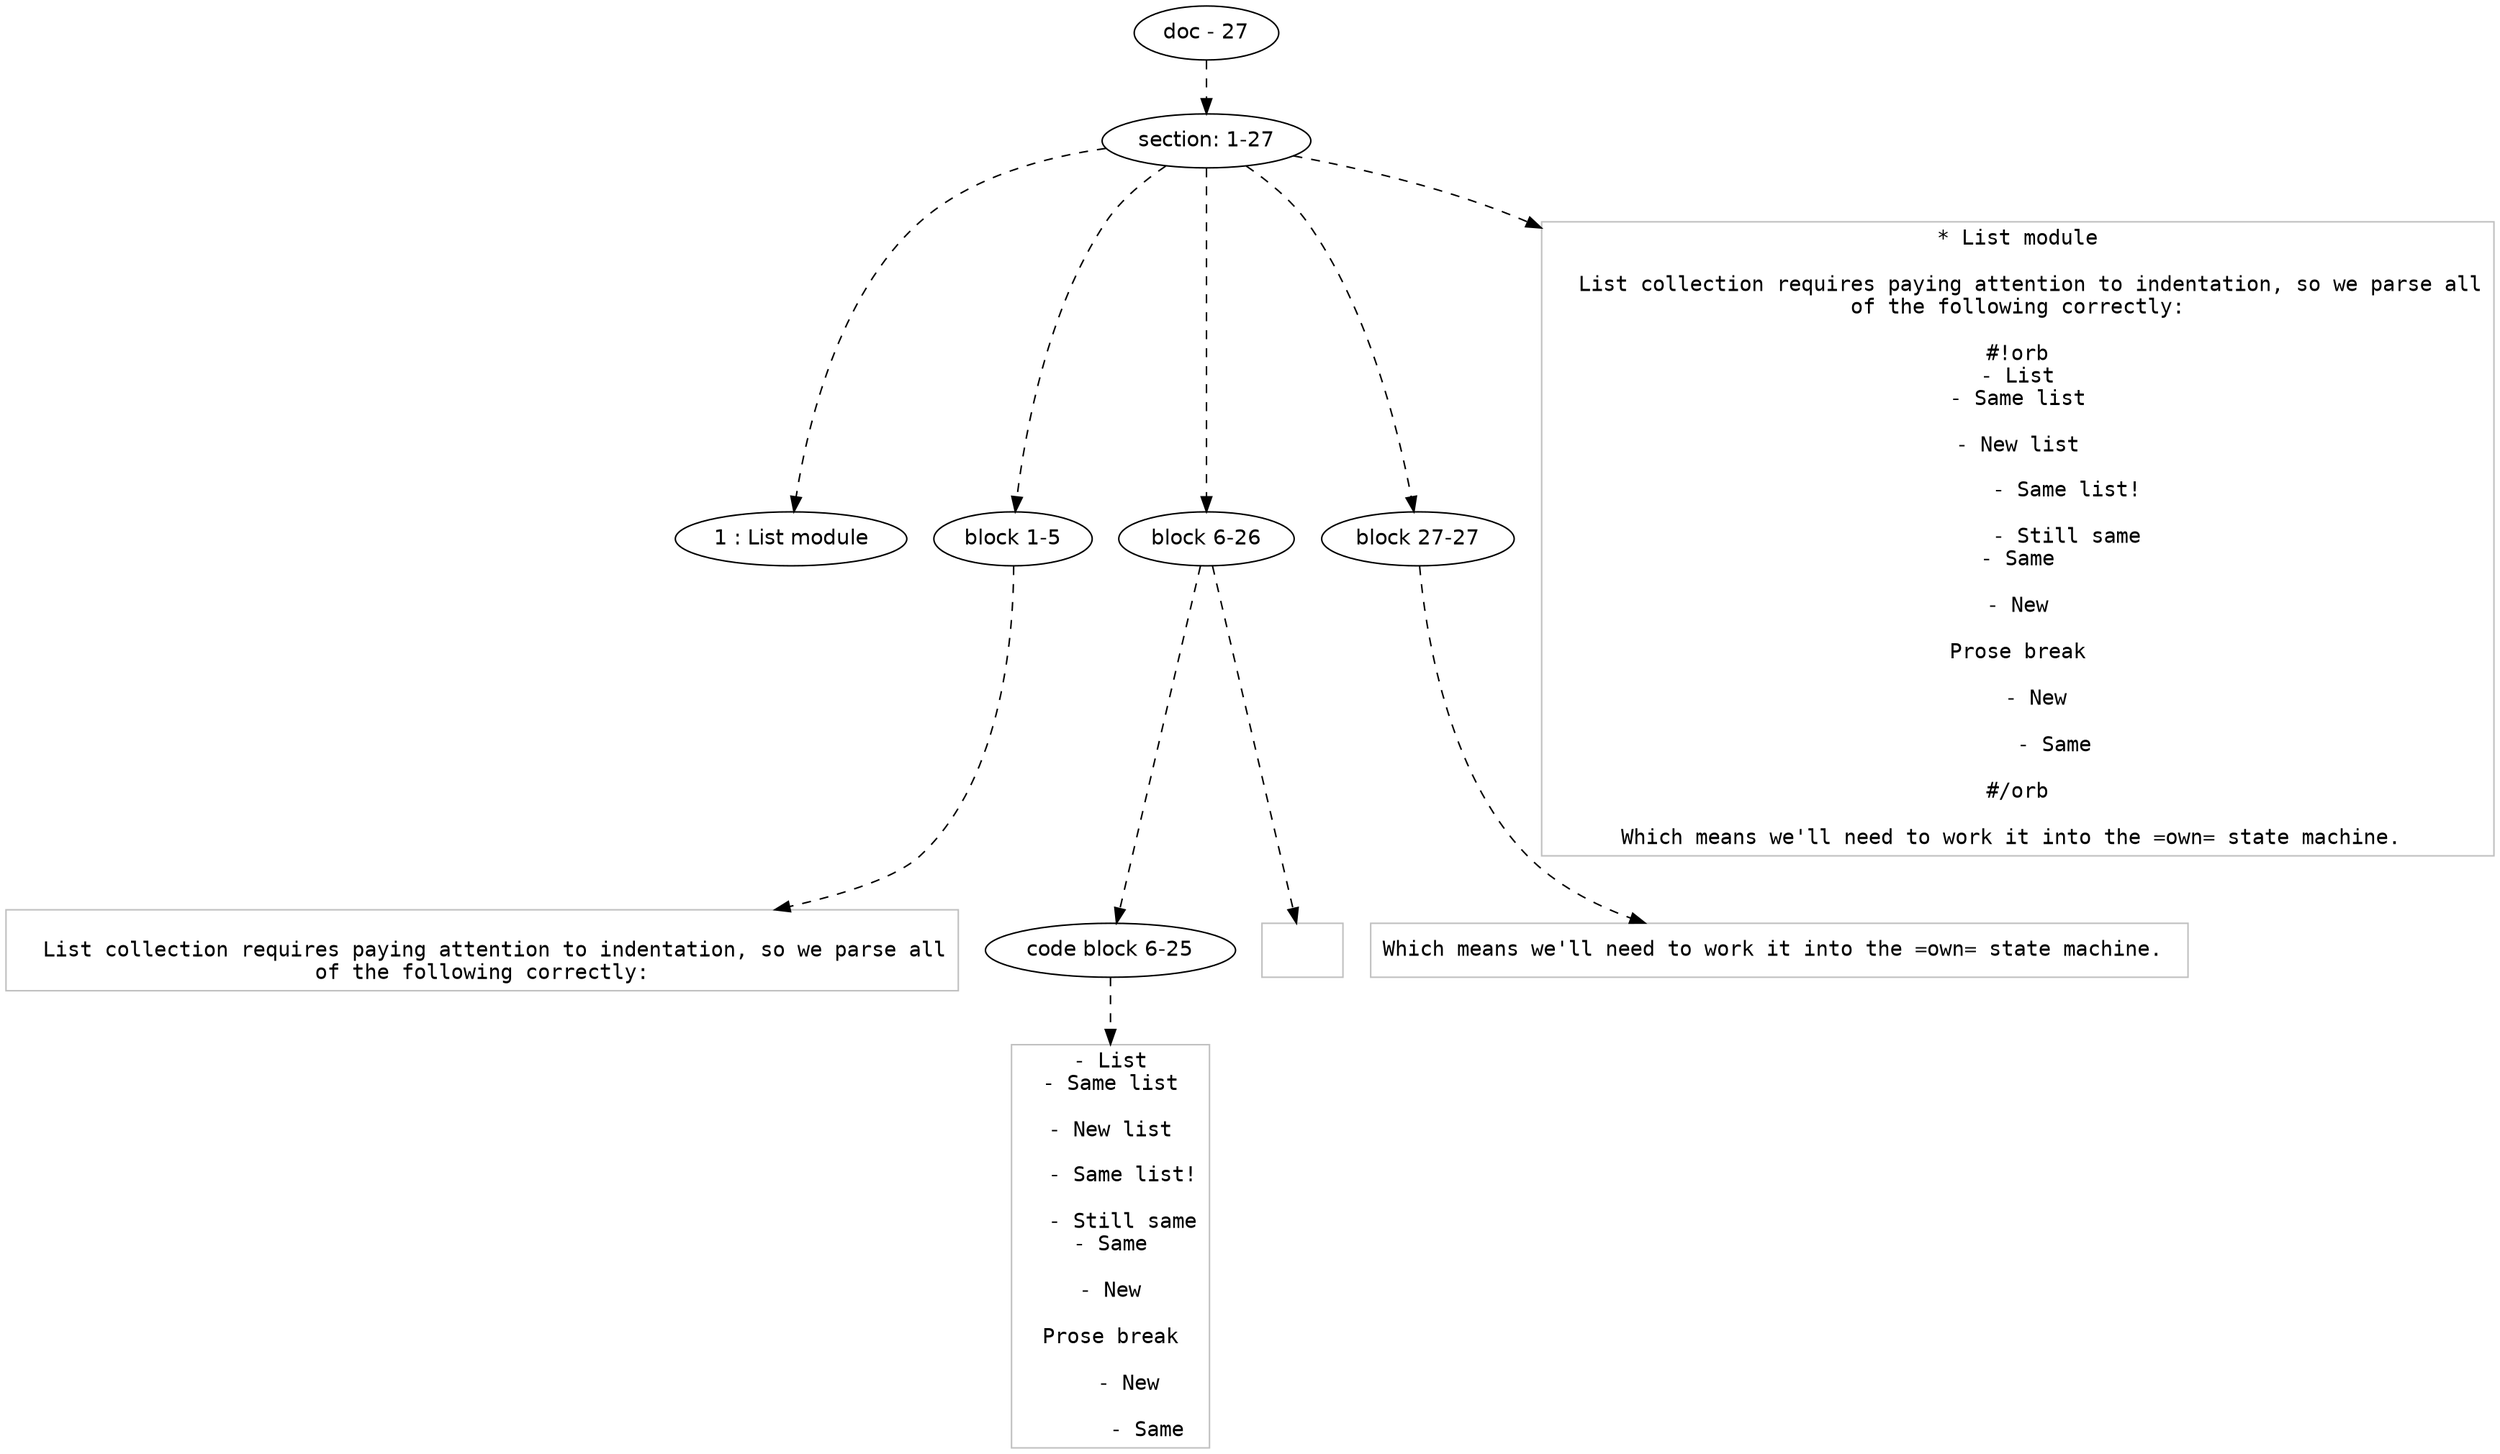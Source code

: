digraph hierarchy {

node [fontname=Helvetica]
edge [style=dashed]

doc_0 [label="doc - 27"]


doc_0 -> { section_1}
{rank=same; section_1}

section_1 [label="section: 1-27"]


section_1 -> { header_2 block_3 block_4 block_5}
{rank=same; header_2 block_3 block_4 block_5}

header_2 [label="1 : List module"]

block_3 [label="block 1-5"]

block_4 [label="block 6-26"]

block_5 [label="block 27-27"]


block_3 -> leaf_6
leaf_6  [color=Gray,shape=rectangle,fontname=Inconsolata,label="
  List collection requires paying attention to indentation, so we parse all
of the following correctly:
"]
block_4 -> { codeblock_7}
{rank=same; codeblock_7}

codeblock_7 [label="code block 6-25"]


codeblock_7 -> leaf_8
leaf_8  [color=Gray,shape=rectangle,fontname=Inconsolata,label="- List
- Same list

- New list
  
  - Same list!

  - Still same
- Same

- New

Prose break

   - New

      - Same
"]
block_4 -> leaf_9
leaf_9  [color=Gray,shape=rectangle,fontname=Inconsolata,label=""]
block_5 -> leaf_10
leaf_10  [color=Gray,shape=rectangle,fontname=Inconsolata,label="Which means we'll need to work it into the =own= state machine. "]
section_1 -> leaf_11
leaf_11  [color=Gray,shape=rectangle,fontname=Inconsolata,label="* List module

  List collection requires paying attention to indentation, so we parse all
of the following correctly:

#!orb
- List
- Same list

- New list
	
	- Same list!

	- Still same
- Same

- New

Prose break

   - New

      - Same

#/orb

Which means we'll need to work it into the =own= state machine. "]

}
